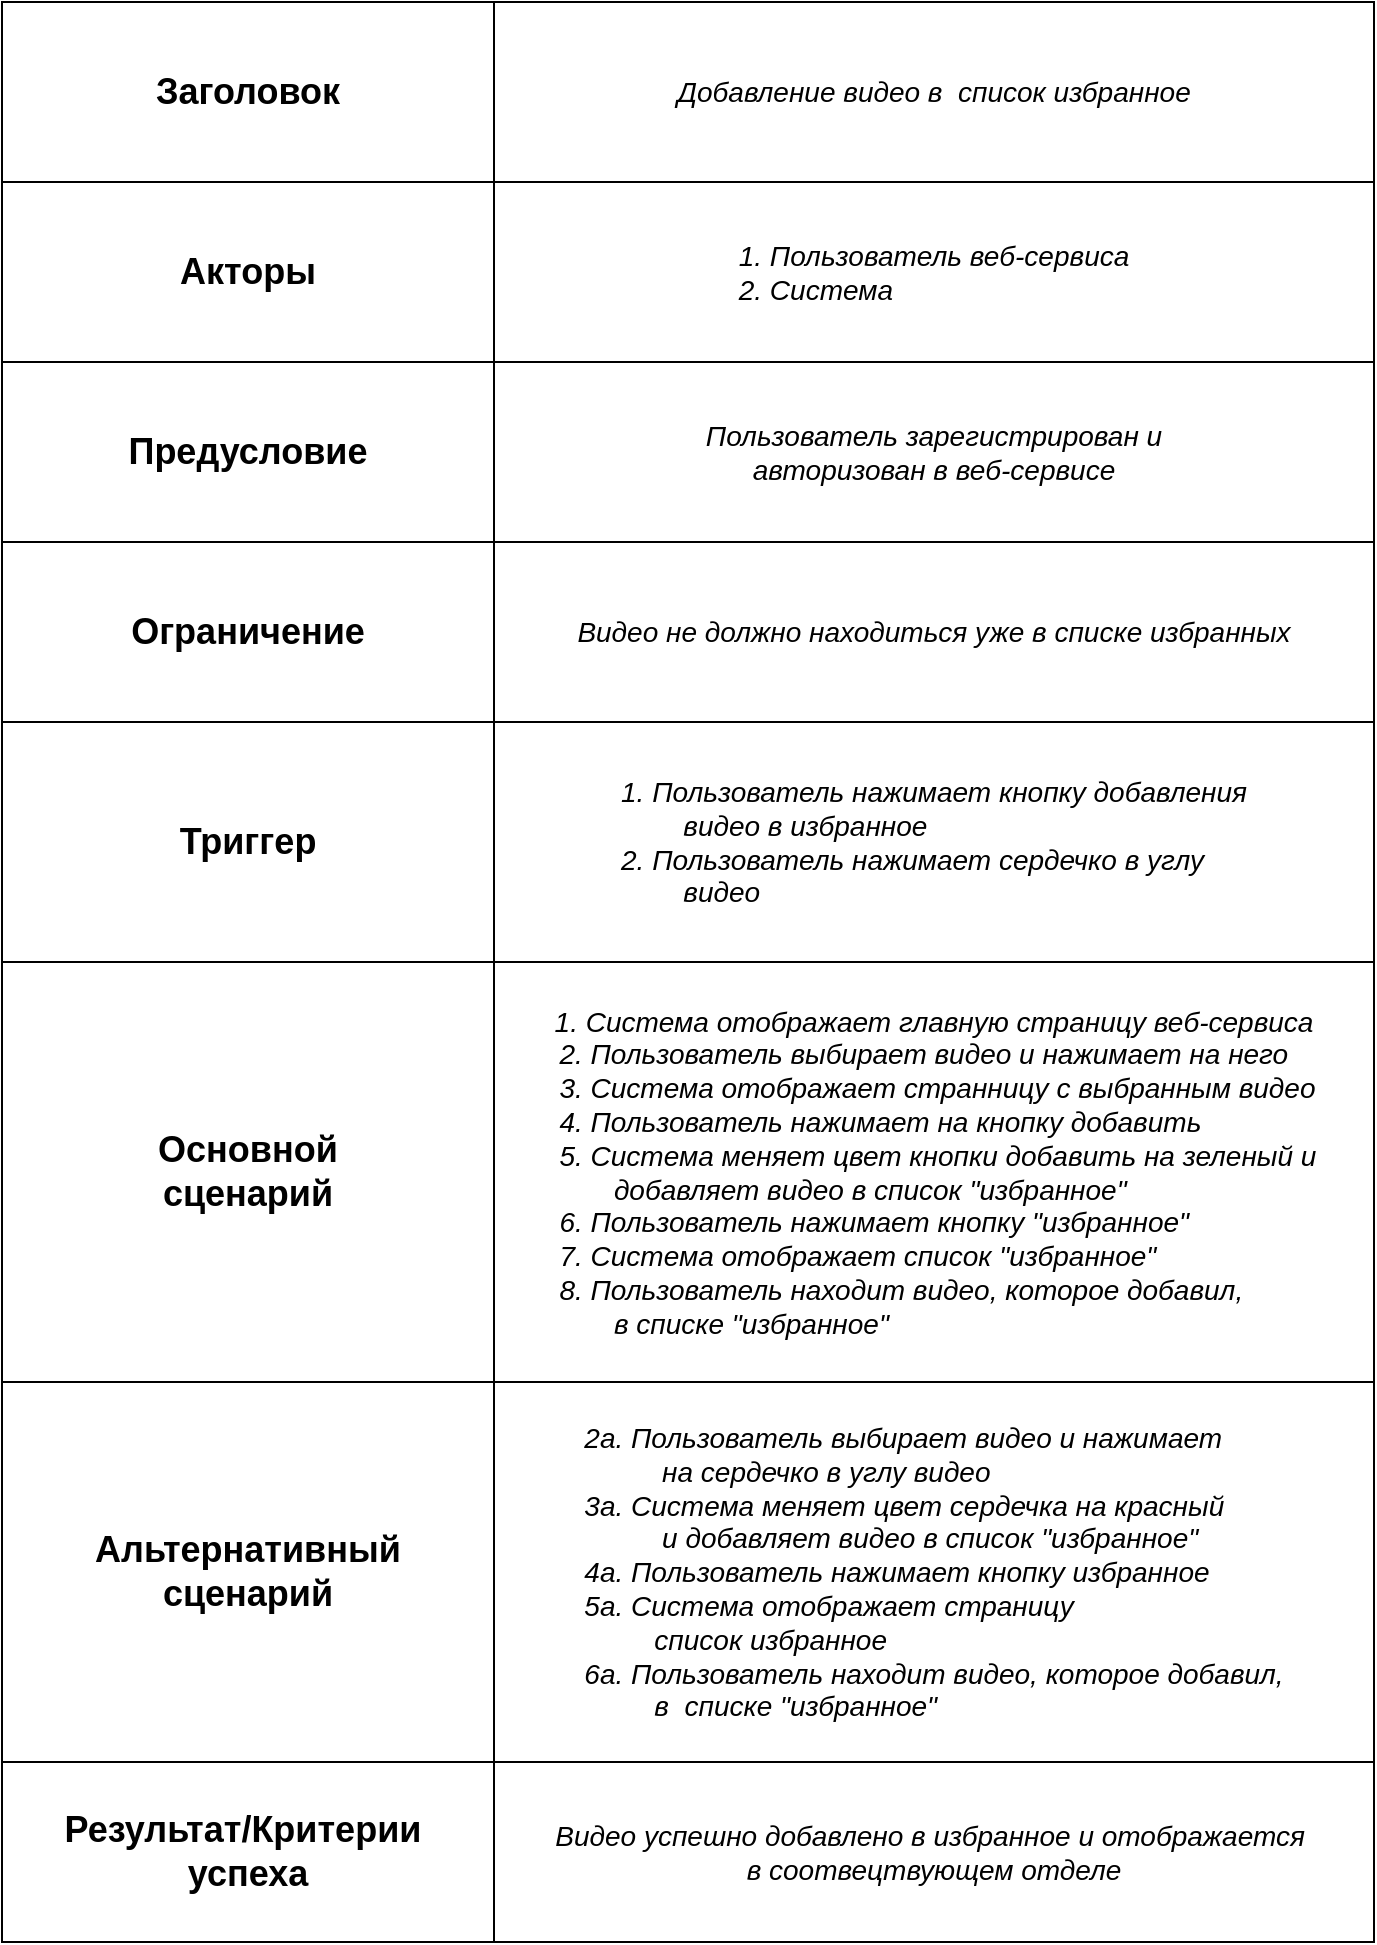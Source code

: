<mxfile version="24.7.17">
  <diagram name="Страница — 1" id="2dHDmkU6oCWq-XEGlKxD">
    <mxGraphModel grid="1" page="1" gridSize="10" guides="1" tooltips="1" connect="1" arrows="1" fold="1" pageScale="1" pageWidth="827" pageHeight="1169" math="0" shadow="0">
      <root>
        <mxCell id="0" />
        <mxCell id="1" parent="0" />
        <mxCell id="FQ0_O6sxlsVky0RWdoEz-2" value="&lt;b&gt;&lt;font style=&quot;font-size: 18px;&quot;&gt;Заголовок&lt;/font&gt;&lt;/b&gt;" style="rounded=0;whiteSpace=wrap;html=1;" vertex="1" parent="1">
          <mxGeometry x="74" y="170" width="246" height="90" as="geometry" />
        </mxCell>
        <mxCell id="FQ0_O6sxlsVky0RWdoEz-3" value="&lt;font style=&quot;font-size: 14px;&quot;&gt;&lt;i&gt;Добавление видео в&amp;nbsp; список избранное&lt;/i&gt;&lt;/font&gt;" style="rounded=0;whiteSpace=wrap;html=1;" vertex="1" parent="1">
          <mxGeometry x="320" y="170" width="440" height="90" as="geometry" />
        </mxCell>
        <mxCell id="FQ0_O6sxlsVky0RWdoEz-5" value="&lt;b style=&quot;&quot;&gt;&lt;font style=&quot;font-size: 18px;&quot;&gt;Акторы&lt;/font&gt;&lt;/b&gt;" style="rounded=0;whiteSpace=wrap;html=1;" vertex="1" parent="1">
          <mxGeometry x="74" y="260" width="246" height="90" as="geometry" />
        </mxCell>
        <mxCell id="FQ0_O6sxlsVky0RWdoEz-6" value="&lt;b style=&quot;&quot;&gt;&lt;font style=&quot;font-size: 18px;&quot;&gt;Предусловие&lt;/font&gt;&lt;/b&gt;" style="rounded=0;whiteSpace=wrap;html=1;" vertex="1" parent="1">
          <mxGeometry x="74" y="350" width="246" height="90" as="geometry" />
        </mxCell>
        <mxCell id="FQ0_O6sxlsVky0RWdoEz-7" value="&lt;b style=&quot;&quot;&gt;&lt;font style=&quot;font-size: 18px;&quot;&gt;Ограничение&lt;/font&gt;&lt;/b&gt;" style="rounded=0;whiteSpace=wrap;html=1;" vertex="1" parent="1">
          <mxGeometry x="74" y="440" width="246" height="90" as="geometry" />
        </mxCell>
        <mxCell id="FQ0_O6sxlsVky0RWdoEz-8" value="&lt;b style=&quot;&quot;&gt;&lt;font style=&quot;font-size: 18px;&quot;&gt;Триггер&lt;/font&gt;&lt;/b&gt;" style="rounded=0;whiteSpace=wrap;html=1;" vertex="1" parent="1">
          <mxGeometry x="74" y="530" width="246" height="120" as="geometry" />
        </mxCell>
        <mxCell id="FQ0_O6sxlsVky0RWdoEz-9" value="&lt;b style=&quot;&quot;&gt;&lt;font style=&quot;font-size: 18px;&quot;&gt;Основной&lt;/font&gt;&lt;/b&gt;&lt;div&gt;&lt;font style=&quot;font-size: 18px;&quot;&gt;&lt;b&gt;сценарий&lt;/b&gt;&lt;/font&gt;&lt;/div&gt;" style="rounded=0;whiteSpace=wrap;html=1;" vertex="1" parent="1">
          <mxGeometry x="74" y="650" width="246" height="210" as="geometry" />
        </mxCell>
        <mxCell id="FQ0_O6sxlsVky0RWdoEz-10" value="&lt;b style=&quot;&quot;&gt;&lt;font style=&quot;font-size: 18px;&quot;&gt;Альтернативный&lt;/font&gt;&lt;/b&gt;&lt;div&gt;&lt;font style=&quot;font-size: 18px;&quot;&gt;&lt;b&gt;сценарий&lt;/b&gt;&lt;/font&gt;&lt;/div&gt;" style="rounded=0;whiteSpace=wrap;html=1;" vertex="1" parent="1">
          <mxGeometry x="74" y="860" width="246" height="190" as="geometry" />
        </mxCell>
        <mxCell id="FQ0_O6sxlsVky0RWdoEz-11" value="&lt;b style=&quot;&quot;&gt;&lt;font style=&quot;font-size: 18px;&quot;&gt;Результат/Критерии&amp;nbsp;&lt;/font&gt;&lt;/b&gt;&lt;div&gt;&lt;b style=&quot;&quot;&gt;&lt;font style=&quot;font-size: 18px;&quot;&gt;успеха&lt;/font&gt;&lt;/b&gt;&lt;/div&gt;" style="rounded=0;whiteSpace=wrap;html=1;" vertex="1" parent="1">
          <mxGeometry x="74" y="1050" width="246" height="90" as="geometry" />
        </mxCell>
        <mxCell id="FQ0_O6sxlsVky0RWdoEz-12" value="&lt;span style=&quot;font-size: 14px;&quot;&gt;&lt;i&gt;1. Пользователь веб-сервиса&lt;/i&gt;&lt;/span&gt;&lt;div style=&quot;text-align: justify;&quot;&gt;&lt;span style=&quot;font-size: 14px;&quot;&gt;&lt;i&gt;2. Cистема&lt;/i&gt;&lt;/span&gt;&lt;/div&gt;" style="rounded=0;whiteSpace=wrap;html=1;" vertex="1" parent="1">
          <mxGeometry x="320" y="260" width="440" height="90" as="geometry" />
        </mxCell>
        <mxCell id="FQ0_O6sxlsVky0RWdoEz-13" value="&lt;i&gt;&lt;font style=&quot;font-size: 14px;&quot;&gt;&amp;nbsp;Пользователь зарегистрирован и&amp;nbsp;&lt;/font&gt;&lt;/i&gt;&lt;div&gt;&lt;i&gt;&lt;font style=&quot;font-size: 14px;&quot;&gt;авторизован в веб-сервисе&lt;/font&gt;&lt;/i&gt;&lt;/div&gt;" style="rounded=0;whiteSpace=wrap;html=1;" vertex="1" parent="1">
          <mxGeometry x="320" y="350" width="440" height="90" as="geometry" />
        </mxCell>
        <mxCell id="FQ0_O6sxlsVky0RWdoEz-14" value="&lt;font style=&quot;font-size: 14px;&quot;&gt;&lt;i&gt;Видео не должно находиться уже в списке избранных&lt;/i&gt;&lt;/font&gt;" style="rounded=0;whiteSpace=wrap;html=1;" vertex="1" parent="1">
          <mxGeometry x="320" y="440" width="440" height="90" as="geometry" />
        </mxCell>
        <mxCell id="FQ0_O6sxlsVky0RWdoEz-15" value="&lt;div style=&quot;text-align: justify;&quot;&gt;&lt;i style=&quot;font-size: 14px; background-color: initial;&quot;&gt;1. Пользователь нажимает кнопку добавления&lt;/i&gt;&lt;/div&gt;&lt;div style=&quot;text-align: justify;&quot;&gt;&lt;span style=&quot;font-size: 14px;&quot;&gt;&lt;i&gt;&amp;nbsp; &amp;nbsp; &amp;nbsp; &amp;nbsp; видео в избранное&lt;/i&gt;&lt;/span&gt;&lt;/div&gt;&lt;div style=&quot;text-align: justify;&quot;&gt;&lt;span style=&quot;font-size: 14px;&quot;&gt;&lt;i&gt;2. Пользователь нажимает сердечко в углу&lt;/i&gt;&lt;/span&gt;&lt;/div&gt;&lt;div style=&quot;text-align: justify;&quot;&gt;&lt;span style=&quot;font-size: 14px;&quot;&gt;&lt;i&gt;&amp;nbsp; &amp;nbsp; &amp;nbsp; &amp;nbsp; видео&lt;/i&gt;&lt;/span&gt;&lt;/div&gt;" style="rounded=0;whiteSpace=wrap;html=1;" vertex="1" parent="1">
          <mxGeometry x="320" y="530" width="440" height="120" as="geometry" />
        </mxCell>
        <mxCell id="FQ0_O6sxlsVky0RWdoEz-16" value="&lt;font style=&quot;font-size: 14px;&quot;&gt;&lt;i&gt;1. Система отображает главную страницу веб-сервиса&lt;/i&gt;&lt;/font&gt;&lt;div style=&quot;text-align: justify;&quot;&gt;&lt;i&gt;&lt;font style=&quot;&quot;&gt;&lt;span style=&quot;font-size: 14px;&quot;&gt;&amp;nbsp;&lt;/span&gt;&lt;font style=&quot;font-size: 14px;&quot;&gt;2. Пользователь выбирает видео и нажимает на него&lt;/font&gt;&lt;/font&gt;&lt;/i&gt;&lt;/div&gt;&lt;div style=&quot;text-align: justify;&quot;&gt;&lt;i&gt;&lt;font style=&quot;font-size: 14px;&quot;&gt;&amp;nbsp;3. Система отображает странницу с выбранным видео&lt;/font&gt;&lt;/i&gt;&lt;/div&gt;&lt;div style=&quot;text-align: justify;&quot;&gt;&lt;i&gt;&lt;font style=&quot;font-size: 14px;&quot;&gt;&amp;nbsp;4. Пользователь нажимает на кнопку добавить&lt;/font&gt;&lt;/i&gt;&lt;/div&gt;&lt;div style=&quot;text-align: justify;&quot;&gt;&lt;i&gt;&lt;font style=&quot;font-size: 14px;&quot;&gt;&amp;nbsp;5. Система меняет цвет кнопки добавить на зеленый и&lt;/font&gt;&lt;/i&gt;&lt;/div&gt;&lt;div style=&quot;text-align: justify;&quot;&gt;&lt;i&gt;&lt;font style=&quot;font-size: 14px;&quot;&gt;&amp;nbsp; &amp;nbsp; &amp;nbsp; &amp;nbsp; добавляет видео в список &quot;избранное&quot;&lt;/font&gt;&lt;/i&gt;&lt;/div&gt;&lt;div style=&quot;text-align: justify;&quot;&gt;&lt;i&gt;&lt;font style=&quot;font-size: 14px;&quot;&gt;&amp;nbsp;6. Пользователь нажимает кнопку &quot;избранное&quot;&amp;nbsp;&lt;/font&gt;&lt;/i&gt;&lt;/div&gt;&lt;div style=&quot;text-align: justify;&quot;&gt;&lt;i&gt;&lt;font style=&quot;font-size: 14px;&quot;&gt;&amp;nbsp;7. Система отображает список &quot;избранное&quot;&lt;/font&gt;&lt;/i&gt;&lt;/div&gt;&lt;div style=&quot;text-align: justify;&quot;&gt;&lt;i&gt;&lt;font style=&quot;font-size: 14px;&quot;&gt;&amp;nbsp;8. Пользователь находит видео, которое добавил,&lt;/font&gt;&lt;/i&gt;&lt;/div&gt;&lt;div style=&quot;text-align: justify;&quot;&gt;&lt;i&gt;&lt;font style=&quot;font-size: 14px;&quot;&gt;&amp;nbsp; &amp;nbsp; &amp;nbsp; &amp;nbsp; в списке &quot;избранное&quot;&lt;/font&gt;&lt;/i&gt;&lt;/div&gt;" style="rounded=0;whiteSpace=wrap;html=1;align=center;" vertex="1" parent="1">
          <mxGeometry x="320" y="650" width="440" height="210" as="geometry" />
        </mxCell>
        <mxCell id="FQ0_O6sxlsVky0RWdoEz-18" value="&lt;i&gt;&lt;font style=&quot;font-size: 14px;&quot;&gt;Видео успешно добавлено в избранное и отображается&amp;nbsp;&lt;/font&gt;&lt;/i&gt;&lt;div&gt;&lt;i&gt;&lt;font style=&quot;font-size: 14px;&quot;&gt;в соотвецтвующем отделе&lt;/font&gt;&lt;/i&gt;&lt;/div&gt;" style="rounded=0;whiteSpace=wrap;html=1;" vertex="1" parent="1">
          <mxGeometry x="320" y="1050" width="440" height="90" as="geometry" />
        </mxCell>
        <mxCell id="FQ0_O6sxlsVky0RWdoEz-19" value="&lt;div style=&quot;text-align: justify;&quot;&gt;&lt;i&gt;&lt;font style=&quot;&quot;&gt;&lt;font style=&quot;font-size: 14px;&quot;&gt;2a. Пользователь выбирает видео и нажимает&amp;nbsp;&lt;/font&gt;&lt;/font&gt;&lt;/i&gt;&lt;/div&gt;&lt;div style=&quot;text-align: justify;&quot;&gt;&lt;i&gt;&lt;font style=&quot;&quot;&gt;&lt;font style=&quot;font-size: 14px;&quot;&gt;&amp;nbsp; &amp;nbsp; &amp;nbsp; &amp;nbsp; &amp;nbsp; на сердечко в углу видео&amp;nbsp;&lt;/font&gt;&lt;/font&gt;&lt;/i&gt;&lt;/div&gt;&lt;div style=&quot;text-align: justify;&quot;&gt;&lt;i&gt;&lt;font style=&quot;font-size: 14px;&quot;&gt;3a. Система меняет цвет сердечка на красный&amp;nbsp;&lt;/font&gt;&lt;/i&gt;&lt;/div&gt;&lt;div style=&quot;text-align: justify;&quot;&gt;&lt;i&gt;&lt;font style=&quot;font-size: 14px;&quot;&gt;&amp;nbsp; &amp;nbsp; &amp;nbsp; &amp;nbsp; &amp;nbsp; и добавляет видео в список &quot;избранное&quot;&lt;/font&gt;&lt;/i&gt;&lt;/div&gt;&lt;div style=&quot;text-align: justify;&quot;&gt;&lt;i&gt;&lt;font style=&quot;font-size: 14px;&quot;&gt;4a. Пользователь нажимает кнопку избранное&amp;nbsp;&lt;/font&gt;&lt;/i&gt;&lt;/div&gt;&lt;div style=&quot;text-align: justify;&quot;&gt;&lt;i&gt;&lt;font style=&quot;font-size: 14px;&quot;&gt;5a. Система отображает страницу&amp;nbsp;&lt;/font&gt;&lt;/i&gt;&lt;/div&gt;&lt;div style=&quot;text-align: justify;&quot;&gt;&lt;i&gt;&lt;font style=&quot;font-size: 14px;&quot;&gt;&amp;nbsp; &amp;nbsp; &amp;nbsp; &amp;nbsp; &amp;nbsp;список избранное&lt;/font&gt;&lt;/i&gt;&lt;/div&gt;&lt;div style=&quot;text-align: justify;&quot;&gt;&lt;i&gt;&lt;font style=&quot;font-size: 14px;&quot;&gt;6a. Пользователь находит видео, которое добавил,&lt;/font&gt;&lt;/i&gt;&lt;/div&gt;&lt;div style=&quot;text-align: justify;&quot;&gt;&lt;i&gt;&lt;font style=&quot;font-size: 14px;&quot;&gt;&amp;nbsp; &amp;nbsp; &amp;nbsp; &amp;nbsp; &amp;nbsp;в&amp;nbsp; списке &quot;избранное&quot;&lt;/font&gt;&lt;/i&gt;&lt;/div&gt;" style="rounded=0;whiteSpace=wrap;html=1;align=center;" vertex="1" parent="1">
          <mxGeometry x="320" y="860" width="440" height="190" as="geometry" />
        </mxCell>
      </root>
    </mxGraphModel>
  </diagram>
</mxfile>
